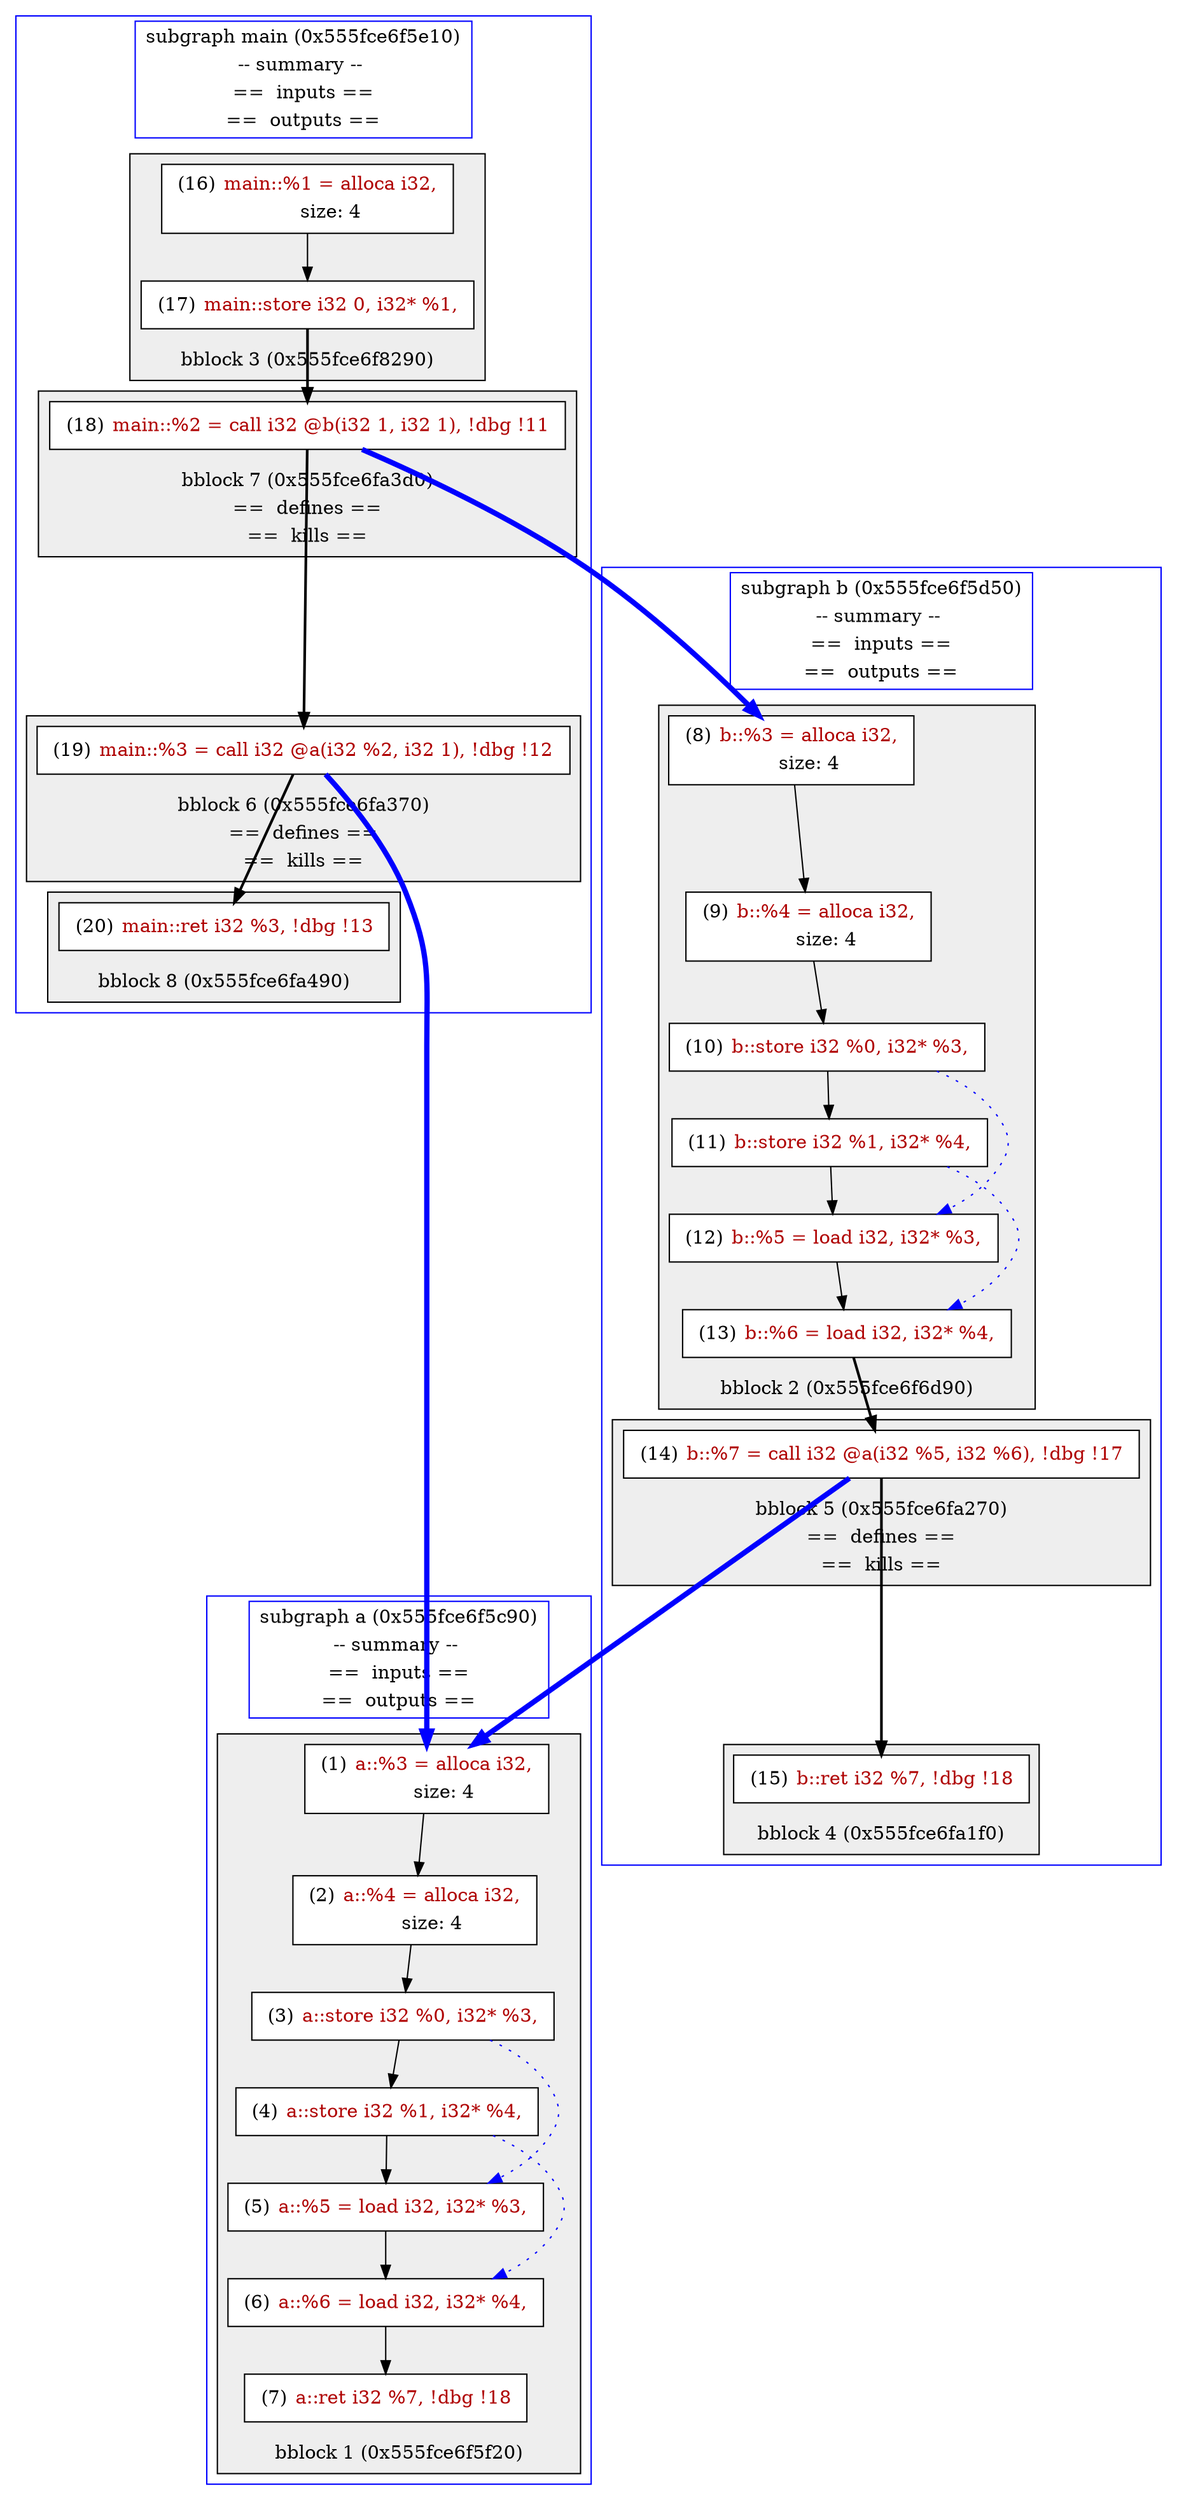 digraph "Data Dependencies Graph" {
  compound=true;

subgraph cluster_subg_0x555fce6f5c90 {
  compound=true;

  style=filled;
  fillcolor=white; color=blue;
  label=<<table cellborder="0"><tr><td colspan="4">subgraph a (0x555fce6f5c90)</td></tr>
<tr><td colspan="4">-- summary -- </td></tr>
<tr><td colspan="4">==  inputs ==</td></tr><tr><td colspan="4">==  outputs ==</td></tr></table>>;
subgraph cluster_bb_0x555fce6f5f20 {
    style=filled;
    fillcolor="#eeeeee";
    color="black";
label=<<table border="0">
<tr><td colspan="4">bblock 1 (0x555fce6f5f20)</td></tr></table>>
labelloc=b
	NODE0x555fce6f5f80 [label=<<table border="0"><tr><td>(1)</td> <td><font color="#af0000">a::%3 = alloca i32,</font></td></tr>
<tr><td></td><td>size: 4</td></tr>
</table>>
 style=filled fillcolor=white shape=box]
	NODE0x555fce6f6240 [label=<<table border="0"><tr><td>(2)</td> <td><font color="#af0000">a::%4 = alloca i32,</font></td></tr>
<tr><td></td><td>size: 4</td></tr>
</table>>
 style=filled fillcolor=white shape=box]
	NODE0x555fce6f6420 [label=<<table border="0"><tr><td>(3)</td> <td><font color="#af0000">a::store i32 %0, i32* %3,</font></td></tr>
</table>>
 style=filled fillcolor=white shape=box]
	NODE0x555fce6f6600 [label=<<table border="0"><tr><td>(4)</td> <td><font color="#af0000">a::store i32 %1, i32* %4,</font></td></tr>
</table>>
 style=filled fillcolor=white shape=box]
	NODE0x555fce6f67e0 [label=<<table border="0"><tr><td>(5)</td> <td><font color="#af0000">a::%5 = load i32, i32* %3,</font></td></tr>
</table>>
 style=filled fillcolor=white shape=box]
	NODE0x555fce6f6a10 [label=<<table border="0"><tr><td>(6)</td> <td><font color="#af0000">a::%6 = load i32, i32* %4,</font></td></tr>
</table>>
 style=filled fillcolor=white shape=box]
	NODE0x555fce6f6bf0 [label=<<table border="0"><tr><td>(7)</td> <td><font color="#af0000">a::ret i32 %7, !dbg !18</font></td></tr>
</table>>
 style=filled fillcolor=white shape=box]
}
}
subgraph cluster_subg_0x555fce6f5d50 {
  compound=true;

  style=filled;
  fillcolor=white; color=blue;
  label=<<table cellborder="0"><tr><td colspan="4">subgraph b (0x555fce6f5d50)</td></tr>
<tr><td colspan="4">-- summary -- </td></tr>
<tr><td colspan="4">==  inputs ==</td></tr><tr><td colspan="4">==  outputs ==</td></tr></table>>;
subgraph cluster_bb_0x555fce6f6d90 {
    style=filled;
    fillcolor="#eeeeee";
    color="black";
label=<<table border="0">
<tr><td colspan="4">bblock 2 (0x555fce6f6d90)</td></tr></table>>
labelloc=b
	NODE0x555fce6f6e80 [label=<<table border="0"><tr><td>(8)</td> <td><font color="#af0000">b::%3 = alloca i32,</font></td></tr>
<tr><td></td><td>size: 4</td></tr>
</table>>
 style=filled fillcolor=white shape=box]
	NODE0x555fce6f70e0 [label=<<table border="0"><tr><td>(9)</td> <td><font color="#af0000">b::%4 = alloca i32,</font></td></tr>
<tr><td></td><td>size: 4</td></tr>
</table>>
 style=filled fillcolor=white shape=box]
	NODE0x555fce6f7320 [label=<<table border="0"><tr><td>(10)</td> <td><font color="#af0000">b::store i32 %0, i32* %3,</font></td></tr>
</table>>
 style=filled fillcolor=white shape=box]
	NODE0x555fce6f7560 [label=<<table border="0"><tr><td>(11)</td> <td><font color="#af0000">b::store i32 %1, i32* %4,</font></td></tr>
</table>>
 style=filled fillcolor=white shape=box]
	NODE0x555fce6f77a0 [label=<<table border="0"><tr><td>(12)</td> <td><font color="#af0000">b::%5 = load i32, i32* %3,</font></td></tr>
</table>>
 style=filled fillcolor=white shape=box]
	NODE0x555fce6f79e0 [label=<<table border="0"><tr><td>(13)</td> <td><font color="#af0000">b::%6 = load i32, i32* %4,</font></td></tr>
</table>>
 style=filled fillcolor=white shape=box]
}
subgraph cluster_bb_0x555fce6fa270 {
    style=filled;
    fillcolor="#eeeeee";
    color="black";
label=<<table border="0">
<tr><td colspan="4">bblock 5 (0x555fce6fa270)</td></tr><tr><td colspan="4">==  defines ==</td></tr><tr><td colspan="4">==  kills ==</td></tr></table>>
labelloc=b
	NODE0x555fce6f7c40 [label=<<table border="0"><tr><td>(14)</td> <td><font color="#af0000">b::%7 = call i32 @a(i32 %5, i32 %6), !dbg !17</font></td></tr>
</table>>
 style=filled fillcolor=white shape=box]
}
subgraph cluster_bb_0x555fce6fa1f0 {
    style=filled;
    fillcolor="#eeeeee";
    color="black";
label=<<table border="0">
<tr><td colspan="4">bblock 4 (0x555fce6fa1f0)</td></tr></table>>
labelloc=b
	NODE0x555fce6f8090 [label=<<table border="0"><tr><td>(15)</td> <td><font color="#af0000">b::ret i32 %7, !dbg !18</font></td></tr>
</table>>
 style=filled fillcolor=white shape=box]
}
}
subgraph cluster_subg_0x555fce6f5e10 {
  compound=true;

  style=filled;
  fillcolor=white; color=blue;
  label=<<table cellborder="0"><tr><td colspan="4">subgraph main (0x555fce6f5e10)</td></tr>
<tr><td colspan="4">-- summary -- </td></tr>
<tr><td colspan="4">==  inputs ==</td></tr><tr><td colspan="4">==  outputs ==</td></tr></table>>;
subgraph cluster_bb_0x555fce6f8290 {
    style=filled;
    fillcolor="#eeeeee";
    color="black";
label=<<table border="0">
<tr><td colspan="4">bblock 3 (0x555fce6f8290)</td></tr></table>>
labelloc=b
	NODE0x555fce6f8310 [label=<<table border="0"><tr><td>(16)</td> <td><font color="#af0000">main::%1 = alloca i32,</font></td></tr>
<tr><td></td><td>size: 4</td></tr>
</table>>
 style=filled fillcolor=white shape=box]
	NODE0x555fce6f8570 [label=<<table border="0"><tr><td>(17)</td> <td><font color="#af0000">main::store i32 0, i32* %1,</font></td></tr>
</table>>
 style=filled fillcolor=white shape=box]
}
subgraph cluster_bb_0x555fce6fa3d0 {
    style=filled;
    fillcolor="#eeeeee";
    color="black";
label=<<table border="0">
<tr><td colspan="4">bblock 7 (0x555fce6fa3d0)</td></tr><tr><td colspan="4">==  defines ==</td></tr><tr><td colspan="4">==  kills ==</td></tr></table>>
labelloc=b
	NODE0x555fce6f87d0 [label=<<table border="0"><tr><td>(18)</td> <td><font color="#af0000">main::%2 = call i32 @b(i32 1, i32 1), !dbg !11</font></td></tr>
</table>>
 style=filled fillcolor=white shape=box]
}
subgraph cluster_bb_0x555fce6fa370 {
    style=filled;
    fillcolor="#eeeeee";
    color="black";
label=<<table border="0">
<tr><td colspan="4">bblock 6 (0x555fce6fa370)</td></tr><tr><td colspan="4">==  defines ==</td></tr><tr><td colspan="4">==  kills ==</td></tr></table>>
labelloc=b
	NODE0x555fce6f8a60 [label=<<table border="0"><tr><td>(19)</td> <td><font color="#af0000">main::%3 = call i32 @a(i32 %2, i32 1), !dbg !12</font></td></tr>
</table>>
 style=filled fillcolor=white shape=box]
}
subgraph cluster_bb_0x555fce6fa490 {
    style=filled;
    fillcolor="#eeeeee";
    color="black";
label=<<table border="0">
<tr><td colspan="4">bblock 8 (0x555fce6fa490)</td></tr></table>>
labelloc=b
	NODE0x555fce6f8cb0 [label=<<table border="0"><tr><td>(20)</td> <td><font color="#af0000">main::ret i32 %3, !dbg !13</font></td></tr>
</table>>
 style=filled fillcolor=white shape=box]
}
}
	NODE0x555fce6f5f80->NODE0x555fce6f6240 [constraint=true]
	NODE0x555fce6f6240->NODE0x555fce6f6420 [constraint=true]
	NODE0x555fce6f6420->NODE0x555fce6f6600 [constraint=true]
	NODE0x555fce6f6600->NODE0x555fce6f67e0 [constraint=true]
	NODE0x555fce6f67e0->NODE0x555fce6f6a10 [constraint=true]
	NODE0x555fce6f6a10->NODE0x555fce6f6bf0 [constraint=true]

	NODE0x555fce6f6420->NODE0x555fce6f67e0 [style=dotted constraint=false color=blue]
	NODE0x555fce6f6600->NODE0x555fce6f6a10 [style=dotted constraint=false color=blue]
	NODE0x555fce6f6e80->NODE0x555fce6f70e0 [constraint=true]
	NODE0x555fce6f70e0->NODE0x555fce6f7320 [constraint=true]
	NODE0x555fce6f7320->NODE0x555fce6f7560 [constraint=true]
	NODE0x555fce6f7560->NODE0x555fce6f77a0 [constraint=true]
	NODE0x555fce6f77a0->NODE0x555fce6f79e0 [constraint=true]

	NODE0x555fce6f79e0 -> NODE0x555fce6f7c40 [penwidth=2 constraint=true lhead="cluster_bb_0x555fce6f6d90" ltail="cluster_bb_0x555fce6fa270"]

	NODE0x555fce6f7c40 -> NODE0x555fce6f8090 [penwidth=2 constraint=true lhead="cluster_bb_0x555fce6fa270" ltail="cluster_bb_0x555fce6fa1f0"]

	NODE0x555fce6f7320->NODE0x555fce6f77a0 [style=dotted constraint=false color=blue]
	NODE0x555fce6f7560->NODE0x555fce6f79e0 [style=dotted constraint=false color=blue]
	NODE0x555fce6f7c40->NODE0x555fce6f5f80 [penwidth=4 color=blue ltail=cluster_subg_0x555fce6f5c90]
	NODE0x555fce6f8310->NODE0x555fce6f8570 [constraint=true]

	NODE0x555fce6f8570 -> NODE0x555fce6f87d0 [penwidth=2 constraint=true lhead="cluster_bb_0x555fce6f8290" ltail="cluster_bb_0x555fce6fa3d0"]

	NODE0x555fce6f87d0 -> NODE0x555fce6f8a60 [penwidth=2 constraint=true lhead="cluster_bb_0x555fce6fa3d0" ltail="cluster_bb_0x555fce6fa370"]

	NODE0x555fce6f8a60 -> NODE0x555fce6f8cb0 [penwidth=2 constraint=true lhead="cluster_bb_0x555fce6fa370" ltail="cluster_bb_0x555fce6fa490"]

	NODE0x555fce6f87d0->NODE0x555fce6f6e80 [penwidth=4 color=blue ltail=cluster_subg_0x555fce6f5d50]
	NODE0x555fce6f8a60->NODE0x555fce6f5f80 [penwidth=4 color=blue ltail=cluster_subg_0x555fce6f5c90]
}
